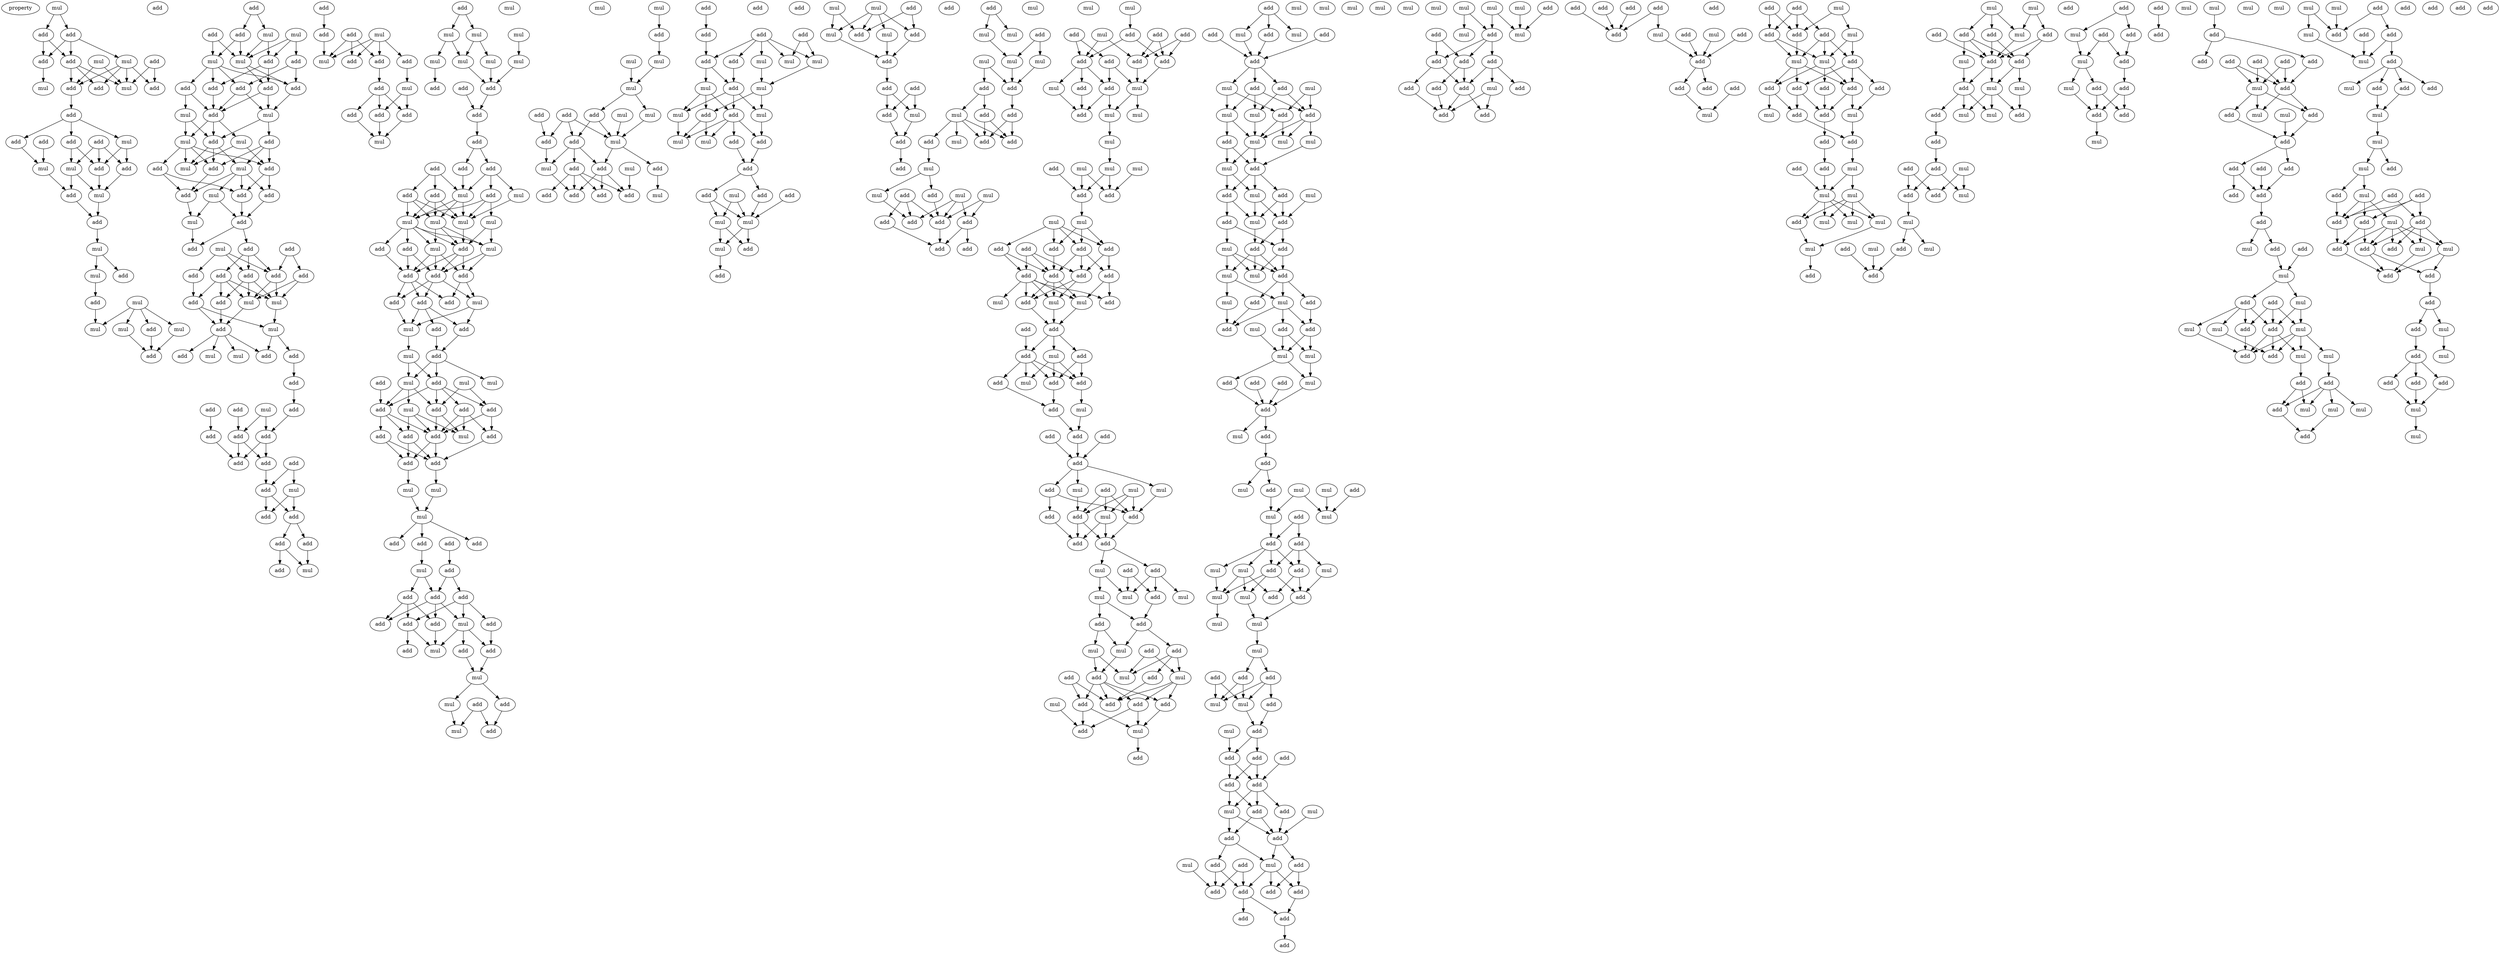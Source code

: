 digraph {
    node [fontcolor=black]
    property [mul=2,lf=1.3]
    0 [ label = mul ];
    1 [ label = add ];
    2 [ label = add ];
    3 [ label = add ];
    4 [ label = add ];
    5 [ label = add ];
    6 [ label = mul ];
    7 [ label = mul ];
    8 [ label = add ];
    9 [ label = add ];
    10 [ label = mul ];
    11 [ label = mul ];
    12 [ label = add ];
    13 [ label = add ];
    14 [ label = add ];
    15 [ label = mul ];
    16 [ label = add ];
    17 [ label = add ];
    18 [ label = add ];
    19 [ label = add ];
    20 [ label = mul ];
    21 [ label = mul ];
    22 [ label = add ];
    23 [ label = mul ];
    24 [ label = add ];
    25 [ label = add ];
    26 [ label = mul ];
    27 [ label = mul ];
    28 [ label = add ];
    29 [ label = add ];
    30 [ label = mul ];
    31 [ label = add ];
    32 [ label = mul ];
    33 [ label = add ];
    34 [ label = mul ];
    35 [ label = mul ];
    36 [ label = add ];
    37 [ label = add ];
    38 [ label = mul ];
    39 [ label = add ];
    40 [ label = add ];
    41 [ label = mul ];
    42 [ label = add ];
    43 [ label = add ];
    44 [ label = mul ];
    45 [ label = mul ];
    46 [ label = add ];
    47 [ label = add ];
    48 [ label = add ];
    49 [ label = add ];
    50 [ label = add ];
    51 [ label = mul ];
    52 [ label = add ];
    53 [ label = mul ];
    54 [ label = mul ];
    55 [ label = mul ];
    56 [ label = add ];
    57 [ label = add ];
    58 [ label = mul ];
    59 [ label = mul ];
    60 [ label = add ];
    61 [ label = add ];
    62 [ label = add ];
    63 [ label = add ];
    64 [ label = add ];
    65 [ label = add ];
    66 [ label = mul ];
    67 [ label = mul ];
    68 [ label = add ];
    69 [ label = add ];
    70 [ label = add ];
    71 [ label = mul ];
    72 [ label = add ];
    73 [ label = add ];
    74 [ label = add ];
    75 [ label = add ];
    76 [ label = add ];
    77 [ label = add ];
    78 [ label = add ];
    79 [ label = mul ];
    80 [ label = add ];
    81 [ label = mul ];
    82 [ label = add ];
    83 [ label = mul ];
    84 [ label = add ];
    85 [ label = mul ];
    86 [ label = mul ];
    87 [ label = add ];
    88 [ label = add ];
    89 [ label = add ];
    90 [ label = mul ];
    91 [ label = add ];
    92 [ label = add ];
    93 [ label = add ];
    94 [ label = add ];
    95 [ label = add ];
    96 [ label = add ];
    97 [ label = add ];
    98 [ label = add ];
    99 [ label = add ];
    100 [ label = add ];
    101 [ label = mul ];
    102 [ label = add ];
    103 [ label = add ];
    104 [ label = add ];
    105 [ label = add ];
    106 [ label = add ];
    107 [ label = add ];
    108 [ label = mul ];
    109 [ label = add ];
    110 [ label = add ];
    111 [ label = mul ];
    112 [ label = mul ];
    113 [ label = add ];
    114 [ label = add ];
    115 [ label = add ];
    116 [ label = add ];
    117 [ label = mul ];
    118 [ label = add ];
    119 [ label = add ];
    120 [ label = add ];
    121 [ label = mul ];
    122 [ label = add ];
    123 [ label = mul ];
    124 [ label = mul ];
    125 [ label = mul ];
    126 [ label = mul ];
    127 [ label = mul ];
    128 [ label = mul ];
    129 [ label = mul ];
    130 [ label = add ];
    131 [ label = add ];
    132 [ label = add ];
    133 [ label = add ];
    134 [ label = add ];
    135 [ label = add ];
    136 [ label = add ];
    137 [ label = add ];
    138 [ label = add ];
    139 [ label = add ];
    140 [ label = mul ];
    141 [ label = add ];
    142 [ label = mul ];
    143 [ label = mul ];
    144 [ label = mul ];
    145 [ label = mul ];
    146 [ label = mul ];
    147 [ label = mul ];
    148 [ label = add ];
    149 [ label = mul ];
    150 [ label = add ];
    151 [ label = add ];
    152 [ label = add ];
    153 [ label = add ];
    154 [ label = add ];
    155 [ label = add ];
    156 [ label = mul ];
    157 [ label = add ];
    158 [ label = add ];
    159 [ label = mul ];
    160 [ label = add ];
    161 [ label = add ];
    162 [ label = mul ];
    163 [ label = add ];
    164 [ label = mul ];
    165 [ label = add ];
    166 [ label = mul ];
    167 [ label = mul ];
    168 [ label = add ];
    169 [ label = add ];
    170 [ label = add ];
    171 [ label = add ];
    172 [ label = add ];
    173 [ label = mul ];
    174 [ label = mul ];
    175 [ label = add ];
    176 [ label = add ];
    177 [ label = add ];
    178 [ label = add ];
    179 [ label = add ];
    180 [ label = add ];
    181 [ label = mul ];
    182 [ label = mul ];
    183 [ label = mul ];
    184 [ label = add ];
    185 [ label = mul ];
    186 [ label = add ];
    187 [ label = add ];
    188 [ label = add ];
    189 [ label = mul ];
    190 [ label = add ];
    191 [ label = add ];
    192 [ label = add ];
    193 [ label = add ];
    194 [ label = add ];
    195 [ label = mul ];
    196 [ label = add ];
    197 [ label = add ];
    198 [ label = add ];
    199 [ label = mul ];
    200 [ label = add ];
    201 [ label = add ];
    202 [ label = add ];
    203 [ label = mul ];
    204 [ label = add ];
    205 [ label = mul ];
    206 [ label = add ];
    207 [ label = mul ];
    208 [ label = add ];
    209 [ label = mul ];
    210 [ label = mul ];
    211 [ label = add ];
    212 [ label = mul ];
    213 [ label = mul ];
    214 [ label = mul ];
    215 [ label = mul ];
    216 [ label = mul ];
    217 [ label = add ];
    218 [ label = add ];
    219 [ label = add ];
    220 [ label = mul ];
    221 [ label = add ];
    222 [ label = add ];
    223 [ label = add ];
    224 [ label = mul ];
    225 [ label = add ];
    226 [ label = mul ];
    227 [ label = add ];
    228 [ label = add ];
    229 [ label = add ];
    230 [ label = add ];
    231 [ label = mul ];
    232 [ label = add ];
    233 [ label = add ];
    234 [ label = add ];
    235 [ label = add ];
    236 [ label = add ];
    237 [ label = add ];
    238 [ label = mul ];
    239 [ label = add ];
    240 [ label = mul ];
    241 [ label = mul ];
    242 [ label = add ];
    243 [ label = mul ];
    244 [ label = mul ];
    245 [ label = add ];
    246 [ label = mul ];
    247 [ label = add ];
    248 [ label = mul ];
    249 [ label = mul ];
    250 [ label = add ];
    251 [ label = mul ];
    252 [ label = add ];
    253 [ label = add ];
    254 [ label = add ];
    255 [ label = mul ];
    256 [ label = add ];
    257 [ label = add ];
    258 [ label = add ];
    259 [ label = mul ];
    260 [ label = mul ];
    261 [ label = add ];
    262 [ label = add ];
    263 [ label = mul ];
    264 [ label = add ];
    265 [ label = mul ];
    266 [ label = add ];
    267 [ label = mul ];
    268 [ label = mul ];
    269 [ label = mul ];
    270 [ label = add ];
    271 [ label = add ];
    272 [ label = add ];
    273 [ label = add ];
    274 [ label = add ];
    275 [ label = add ];
    276 [ label = add ];
    277 [ label = mul ];
    278 [ label = add ];
    279 [ label = add ];
    280 [ label = mul ];
    281 [ label = mul ];
    282 [ label = add ];
    283 [ label = mul ];
    284 [ label = add ];
    285 [ label = mul ];
    286 [ label = mul ];
    287 [ label = mul ];
    288 [ label = add ];
    289 [ label = add ];
    290 [ label = mul ];
    291 [ label = add ];
    292 [ label = add ];
    293 [ label = add ];
    294 [ label = mul ];
    295 [ label = add ];
    296 [ label = mul ];
    297 [ label = add ];
    298 [ label = mul ];
    299 [ label = add ];
    300 [ label = mul ];
    301 [ label = mul ];
    302 [ label = mul ];
    303 [ label = add ];
    304 [ label = add ];
    305 [ label = add ];
    306 [ label = add ];
    307 [ label = add ];
    308 [ label = add ];
    309 [ label = add ];
    310 [ label = mul ];
    311 [ label = add ];
    312 [ label = add ];
    313 [ label = mul ];
    314 [ label = add ];
    315 [ label = add ];
    316 [ label = add ];
    317 [ label = add ];
    318 [ label = add ];
    319 [ label = add ];
    320 [ label = add ];
    321 [ label = mul ];
    322 [ label = mul ];
    323 [ label = add ];
    324 [ label = add ];
    325 [ label = mul ];
    326 [ label = mul ];
    327 [ label = mul ];
    328 [ label = mul ];
    329 [ label = mul ];
    330 [ label = add ];
    331 [ label = mul ];
    332 [ label = add ];
    333 [ label = add ];
    334 [ label = mul ];
    335 [ label = mul ];
    336 [ label = add ];
    337 [ label = add ];
    338 [ label = add ];
    339 [ label = add ];
    340 [ label = add ];
    341 [ label = add ];
    342 [ label = add ];
    343 [ label = add ];
    344 [ label = add ];
    345 [ label = mul ];
    346 [ label = add ];
    347 [ label = mul ];
    348 [ label = add ];
    349 [ label = mul ];
    350 [ label = add ];
    351 [ label = add ];
    352 [ label = add ];
    353 [ label = mul ];
    354 [ label = add ];
    355 [ label = add ];
    356 [ label = add ];
    357 [ label = add ];
    358 [ label = mul ];
    359 [ label = mul ];
    360 [ label = add ];
    361 [ label = add ];
    362 [ label = add ];
    363 [ label = add ];
    364 [ label = add ];
    365 [ label = mul ];
    366 [ label = add ];
    367 [ label = mul ];
    368 [ label = add ];
    369 [ label = mul ];
    370 [ label = add ];
    371 [ label = add ];
    372 [ label = add ];
    373 [ label = mul ];
    374 [ label = add ];
    375 [ label = add ];
    376 [ label = mul ];
    377 [ label = add ];
    378 [ label = add ];
    379 [ label = mul ];
    380 [ label = add ];
    381 [ label = mul ];
    382 [ label = mul ];
    383 [ label = add ];
    384 [ label = add ];
    385 [ label = add ];
    386 [ label = add ];
    387 [ label = mul ];
    388 [ label = mul ];
    389 [ label = add ];
    390 [ label = add ];
    391 [ label = mul ];
    392 [ label = add ];
    393 [ label = mul ];
    394 [ label = mul ];
    395 [ label = add ];
    396 [ label = add ];
    397 [ label = add ];
    398 [ label = add ];
    399 [ label = add ];
    400 [ label = mul ];
    401 [ label = add ];
    402 [ label = add ];
    403 [ label = mul ];
    404 [ label = add ];
    405 [ label = add ];
    406 [ label = add ];
    407 [ label = mul ];
    408 [ label = add ];
    409 [ label = add ];
    410 [ label = mul ];
    411 [ label = mul ];
    412 [ label = add ];
    413 [ label = mul ];
    414 [ label = add ];
    415 [ label = add ];
    416 [ label = mul ];
    417 [ label = mul ];
    418 [ label = mul ];
    419 [ label = mul ];
    420 [ label = add ];
    421 [ label = add ];
    422 [ label = mul ];
    423 [ label = add ];
    424 [ label = add ];
    425 [ label = mul ];
    426 [ label = mul ];
    427 [ label = mul ];
    428 [ label = add ];
    429 [ label = add ];
    430 [ label = add ];
    431 [ label = mul ];
    432 [ label = add ];
    433 [ label = mul ];
    434 [ label = mul ];
    435 [ label = add ];
    436 [ label = mul ];
    437 [ label = add ];
    438 [ label = add ];
    439 [ label = mul ];
    440 [ label = add ];
    441 [ label = mul ];
    442 [ label = add ];
    443 [ label = add ];
    444 [ label = mul ];
    445 [ label = mul ];
    446 [ label = mul ];
    447 [ label = add ];
    448 [ label = add ];
    449 [ label = add ];
    450 [ label = add ];
    451 [ label = mul ];
    452 [ label = mul ];
    453 [ label = mul ];
    454 [ label = add ];
    455 [ label = mul ];
    456 [ label = add ];
    457 [ label = mul ];
    458 [ label = mul ];
    459 [ label = mul ];
    460 [ label = add ];
    461 [ label = add ];
    462 [ label = mul ];
    463 [ label = mul ];
    464 [ label = add ];
    465 [ label = add ];
    466 [ label = add ];
    467 [ label = mul ];
    468 [ label = add ];
    469 [ label = mul ];
    470 [ label = add ];
    471 [ label = mul ];
    472 [ label = mul ];
    473 [ label = add ];
    474 [ label = add ];
    475 [ label = mul ];
    476 [ label = mul ];
    477 [ label = mul ];
    478 [ label = mul ];
    479 [ label = mul ];
    480 [ label = add ];
    481 [ label = add ];
    482 [ label = add ];
    483 [ label = mul ];
    484 [ label = mul ];
    485 [ label = mul ];
    486 [ label = mul ];
    487 [ label = add ];
    488 [ label = add ];
    489 [ label = mul ];
    490 [ label = add ];
    491 [ label = add ];
    492 [ label = add ];
    493 [ label = add ];
    494 [ label = add ];
    495 [ label = mul ];
    496 [ label = add ];
    497 [ label = add ];
    498 [ label = mul ];
    499 [ label = add ];
    500 [ label = add ];
    501 [ label = add ];
    502 [ label = mul ];
    503 [ label = add ];
    504 [ label = add ];
    505 [ label = mul ];
    506 [ label = add ];
    507 [ label = add ];
    508 [ label = add ];
    509 [ label = add ];
    510 [ label = add ];
    511 [ label = add ];
    512 [ label = add ];
    513 [ label = mul ];
    514 [ label = mul ];
    515 [ label = mul ];
    516 [ label = add ];
    517 [ label = add ];
    518 [ label = mul ];
    519 [ label = add ];
    520 [ label = mul ];
    521 [ label = add ];
    522 [ label = add ];
    523 [ label = add ];
    524 [ label = add ];
    525 [ label = add ];
    526 [ label = add ];
    527 [ label = mul ];
    528 [ label = add ];
    529 [ label = add ];
    530 [ label = add ];
    531 [ label = add ];
    532 [ label = add ];
    533 [ label = add ];
    534 [ label = add ];
    535 [ label = add ];
    536 [ label = add ];
    537 [ label = mul ];
    538 [ label = mul ];
    539 [ label = add ];
    540 [ label = add ];
    541 [ label = add ];
    542 [ label = add ];
    543 [ label = add ];
    544 [ label = add ];
    545 [ label = mul ];
    546 [ label = mul ];
    547 [ label = add ];
    548 [ label = add ];
    549 [ label = add ];
    550 [ label = add ];
    551 [ label = add ];
    552 [ label = mul ];
    553 [ label = add ];
    554 [ label = mul ];
    555 [ label = mul ];
    556 [ label = add ];
    557 [ label = add ];
    558 [ label = add ];
    559 [ label = add ];
    560 [ label = add ];
    561 [ label = mul ];
    562 [ label = add ];
    563 [ label = add ];
    564 [ label = mul ];
    565 [ label = add ];
    566 [ label = add ];
    567 [ label = add ];
    568 [ label = mul ];
    569 [ label = add ];
    570 [ label = mul ];
    571 [ label = mul ];
    572 [ label = mul ];
    573 [ label = mul ];
    574 [ label = mul ];
    575 [ label = add ];
    576 [ label = mul ];
    577 [ label = add ];
    578 [ label = mul ];
    579 [ label = mul ];
    580 [ label = add ];
    581 [ label = mul ];
    582 [ label = add ];
    583 [ label = add ];
    584 [ label = add ];
    585 [ label = mul ];
    586 [ label = add ];
    587 [ label = add ];
    588 [ label = mul ];
    589 [ label = mul ];
    590 [ label = add ];
    591 [ label = add ];
    592 [ label = mul ];
    593 [ label = add ];
    594 [ label = mul ];
    595 [ label = add ];
    596 [ label = add ];
    597 [ label = mul ];
    598 [ label = add ];
    599 [ label = add ];
    600 [ label = mul ];
    601 [ label = add ];
    602 [ label = mul ];
    603 [ label = add ];
    604 [ label = add ];
    605 [ label = mul ];
    606 [ label = mul ];
    607 [ label = add ];
    608 [ label = add ];
    609 [ label = add ];
    610 [ label = add ];
    611 [ label = mul ];
    612 [ label = mul ];
    613 [ label = add ];
    614 [ label = add ];
    615 [ label = add ];
    616 [ label = mul ];
    617 [ label = add ];
    618 [ label = mul ];
    619 [ label = add ];
    620 [ label = add ];
    621 [ label = add ];
    622 [ label = add ];
    623 [ label = mul ];
    624 [ label = mul ];
    625 [ label = add ];
    626 [ label = add ];
    627 [ label = add ];
    628 [ label = add ];
    629 [ label = add ];
    630 [ label = add ];
    631 [ label = add ];
    632 [ label = mul ];
    633 [ label = mul ];
    634 [ label = mul ];
    635 [ label = add ];
    636 [ label = add ];
    637 [ label = add ];
    638 [ label = add ];
    639 [ label = add ];
    640 [ label = add ];
    641 [ label = add ];
    642 [ label = add ];
    643 [ label = add ];
    644 [ label = mul ];
    645 [ label = add ];
    646 [ label = mul ];
    647 [ label = add ];
    648 [ label = mul ];
    649 [ label = mul ];
    650 [ label = add ];
    651 [ label = add ];
    652 [ label = mul ];
    653 [ label = mul ];
    654 [ label = mul ];
    655 [ label = add ];
    656 [ label = mul ];
    657 [ label = add ];
    658 [ label = add ];
    659 [ label = mul ];
    660 [ label = mul ];
    661 [ label = add ];
    662 [ label = add ];
    663 [ label = add ];
    664 [ label = add ];
    665 [ label = mul ];
    666 [ label = mul ];
    667 [ label = mul ];
    668 [ label = add ];
    669 [ label = add ];
    670 [ label = mul ];
    671 [ label = mul ];
    672 [ label = mul ];
    673 [ label = add ];
    674 [ label = add ];
    675 [ label = add ];
    676 [ label = add ];
    677 [ label = mul ];
    678 [ label = mul ];
    679 [ label = add ];
    680 [ label = add ];
    681 [ label = add ];
    682 [ label = mul ];
    683 [ label = mul ];
    684 [ label = mul ];
    685 [ label = add ];
    686 [ label = add ];
    687 [ label = mul ];
    688 [ label = add ];
    689 [ label = add ];
    690 [ label = mul ];
    691 [ label = add ];
    692 [ label = add ];
    693 [ label = add ];
    694 [ label = add ];
    695 [ label = add ];
    696 [ label = mul ];
    697 [ label = add ];
    698 [ label = add ];
    699 [ label = mul ];
    700 [ label = add ];
    701 [ label = add ];
    702 [ label = add ];
    703 [ label = add ];
    704 [ label = add ];
    705 [ label = mul ];
    706 [ label = add ];
    707 [ label = mul ];
    708 [ label = add ];
    709 [ label = add ];
    710 [ label = add ];
    711 [ label = mul ];
    712 [ label = mul ];
    713 [ label = add ];
    714 [ label = add ];
    0 -> 1 [ name = 0 ];
    0 -> 2 [ name = 1 ];
    1 -> 3 [ name = 2 ];
    1 -> 4 [ name = 3 ];
    1 -> 7 [ name = 4 ];
    2 -> 3 [ name = 5 ];
    2 -> 4 [ name = 6 ];
    3 -> 8 [ name = 7 ];
    3 -> 11 [ name = 8 ];
    3 -> 12 [ name = 9 ];
    4 -> 10 [ name = 10 ];
    5 -> 9 [ name = 11 ];
    5 -> 11 [ name = 12 ];
    6 -> 11 [ name = 13 ];
    6 -> 12 [ name = 14 ];
    7 -> 8 [ name = 15 ];
    7 -> 9 [ name = 16 ];
    7 -> 11 [ name = 17 ];
    7 -> 12 [ name = 18 ];
    12 -> 13 [ name = 19 ];
    13 -> 15 [ name = 20 ];
    13 -> 16 [ name = 21 ];
    13 -> 17 [ name = 22 ];
    14 -> 19 [ name = 23 ];
    14 -> 21 [ name = 24 ];
    14 -> 22 [ name = 25 ];
    15 -> 19 [ name = 26 ];
    15 -> 22 [ name = 27 ];
    16 -> 20 [ name = 28 ];
    17 -> 19 [ name = 29 ];
    17 -> 21 [ name = 30 ];
    18 -> 20 [ name = 31 ];
    19 -> 23 [ name = 32 ];
    20 -> 24 [ name = 33 ];
    21 -> 23 [ name = 34 ];
    21 -> 24 [ name = 35 ];
    22 -> 23 [ name = 36 ];
    23 -> 25 [ name = 37 ];
    24 -> 25 [ name = 38 ];
    25 -> 26 [ name = 39 ];
    26 -> 27 [ name = 40 ];
    26 -> 29 [ name = 41 ];
    27 -> 31 [ name = 42 ];
    30 -> 32 [ name = 43 ];
    30 -> 33 [ name = 44 ];
    30 -> 34 [ name = 45 ];
    30 -> 35 [ name = 46 ];
    31 -> 34 [ name = 47 ];
    32 -> 36 [ name = 48 ];
    33 -> 36 [ name = 49 ];
    35 -> 36 [ name = 50 ];
    37 -> 39 [ name = 51 ];
    37 -> 41 [ name = 52 ];
    38 -> 42 [ name = 53 ];
    38 -> 43 [ name = 54 ];
    38 -> 45 [ name = 55 ];
    39 -> 44 [ name = 56 ];
    39 -> 45 [ name = 57 ];
    40 -> 44 [ name = 58 ];
    40 -> 45 [ name = 59 ];
    41 -> 42 [ name = 60 ];
    41 -> 45 [ name = 61 ];
    42 -> 46 [ name = 62 ];
    42 -> 47 [ name = 63 ];
    43 -> 49 [ name = 64 ];
    43 -> 50 [ name = 65 ];
    44 -> 47 [ name = 66 ];
    44 -> 48 [ name = 67 ];
    44 -> 49 [ name = 68 ];
    44 -> 50 [ name = 69 ];
    45 -> 46 [ name = 70 ];
    45 -> 50 [ name = 71 ];
    46 -> 52 [ name = 72 ];
    46 -> 53 [ name = 73 ];
    47 -> 52 [ name = 74 ];
    48 -> 51 [ name = 75 ];
    48 -> 52 [ name = 76 ];
    49 -> 52 [ name = 77 ];
    49 -> 53 [ name = 78 ];
    50 -> 53 [ name = 79 ];
    51 -> 54 [ name = 80 ];
    51 -> 57 [ name = 81 ];
    52 -> 54 [ name = 82 ];
    52 -> 55 [ name = 83 ];
    52 -> 57 [ name = 84 ];
    53 -> 56 [ name = 85 ];
    53 -> 57 [ name = 86 ];
    54 -> 58 [ name = 87 ];
    54 -> 60 [ name = 88 ];
    54 -> 61 [ name = 89 ];
    54 -> 62 [ name = 90 ];
    55 -> 58 [ name = 91 ];
    55 -> 62 [ name = 92 ];
    56 -> 59 [ name = 93 ];
    56 -> 60 [ name = 94 ];
    56 -> 62 [ name = 95 ];
    57 -> 58 [ name = 96 ];
    57 -> 59 [ name = 97 ];
    57 -> 60 [ name = 98 ];
    59 -> 63 [ name = 99 ];
    59 -> 64 [ name = 100 ];
    59 -> 65 [ name = 101 ];
    59 -> 66 [ name = 102 ];
    60 -> 65 [ name = 103 ];
    61 -> 64 [ name = 104 ];
    61 -> 65 [ name = 105 ];
    62 -> 63 [ name = 106 ];
    62 -> 64 [ name = 107 ];
    63 -> 68 [ name = 108 ];
    64 -> 68 [ name = 109 ];
    65 -> 67 [ name = 110 ];
    66 -> 67 [ name = 111 ];
    66 -> 68 [ name = 112 ];
    67 -> 69 [ name = 113 ];
    68 -> 69 [ name = 114 ];
    68 -> 70 [ name = 115 ];
    70 -> 73 [ name = 116 ];
    70 -> 74 [ name = 117 ];
    70 -> 75 [ name = 118 ];
    71 -> 74 [ name = 119 ];
    71 -> 75 [ name = 120 ];
    71 -> 77 [ name = 121 ];
    72 -> 75 [ name = 122 ];
    72 -> 76 [ name = 123 ];
    73 -> 78 [ name = 124 ];
    73 -> 79 [ name = 125 ];
    73 -> 80 [ name = 126 ];
    73 -> 81 [ name = 127 ];
    74 -> 78 [ name = 128 ];
    74 -> 79 [ name = 129 ];
    74 -> 81 [ name = 130 ];
    75 -> 79 [ name = 131 ];
    75 -> 81 [ name = 132 ];
    76 -> 79 [ name = 133 ];
    76 -> 81 [ name = 134 ];
    77 -> 80 [ name = 135 ];
    78 -> 82 [ name = 136 ];
    79 -> 83 [ name = 137 ];
    80 -> 82 [ name = 138 ];
    80 -> 83 [ name = 139 ];
    81 -> 82 [ name = 140 ];
    82 -> 84 [ name = 141 ];
    82 -> 85 [ name = 142 ];
    82 -> 86 [ name = 143 ];
    82 -> 87 [ name = 144 ];
    83 -> 87 [ name = 145 ];
    83 -> 88 [ name = 146 ];
    88 -> 89 [ name = 147 ];
    89 -> 93 [ name = 148 ];
    90 -> 95 [ name = 149 ];
    90 -> 96 [ name = 150 ];
    91 -> 94 [ name = 151 ];
    92 -> 96 [ name = 152 ];
    93 -> 95 [ name = 153 ];
    94 -> 98 [ name = 154 ];
    95 -> 98 [ name = 155 ];
    95 -> 99 [ name = 156 ];
    96 -> 98 [ name = 157 ];
    96 -> 99 [ name = 158 ];
    97 -> 100 [ name = 159 ];
    97 -> 101 [ name = 160 ];
    99 -> 100 [ name = 161 ];
    100 -> 102 [ name = 162 ];
    100 -> 103 [ name = 163 ];
    101 -> 102 [ name = 164 ];
    101 -> 103 [ name = 165 ];
    102 -> 104 [ name = 166 ];
    102 -> 105 [ name = 167 ];
    104 -> 107 [ name = 168 ];
    104 -> 108 [ name = 169 ];
    105 -> 108 [ name = 170 ];
    106 -> 110 [ name = 171 ];
    109 -> 112 [ name = 172 ];
    109 -> 113 [ name = 173 ];
    109 -> 114 [ name = 174 ];
    110 -> 112 [ name = 175 ];
    111 -> 112 [ name = 176 ];
    111 -> 113 [ name = 177 ];
    111 -> 114 [ name = 178 ];
    111 -> 115 [ name = 179 ];
    114 -> 116 [ name = 180 ];
    115 -> 117 [ name = 181 ];
    116 -> 118 [ name = 182 ];
    116 -> 119 [ name = 183 ];
    116 -> 120 [ name = 184 ];
    117 -> 118 [ name = 185 ];
    117 -> 120 [ name = 186 ];
    118 -> 121 [ name = 187 ];
    119 -> 121 [ name = 188 ];
    120 -> 121 [ name = 189 ];
    122 -> 123 [ name = 190 ];
    122 -> 124 [ name = 191 ];
    123 -> 126 [ name = 192 ];
    123 -> 128 [ name = 193 ];
    124 -> 128 [ name = 194 ];
    124 -> 129 [ name = 195 ];
    125 -> 127 [ name = 196 ];
    126 -> 130 [ name = 197 ];
    127 -> 132 [ name = 198 ];
    128 -> 132 [ name = 199 ];
    129 -> 132 [ name = 200 ];
    131 -> 133 [ name = 201 ];
    132 -> 133 [ name = 202 ];
    133 -> 134 [ name = 203 ];
    134 -> 135 [ name = 204 ];
    134 -> 137 [ name = 205 ];
    135 -> 140 [ name = 206 ];
    136 -> 138 [ name = 207 ];
    136 -> 140 [ name = 208 ];
    136 -> 141 [ name = 209 ];
    137 -> 139 [ name = 210 ];
    137 -> 140 [ name = 211 ];
    137 -> 142 [ name = 212 ];
    138 -> 143 [ name = 213 ];
    138 -> 145 [ name = 214 ];
    138 -> 146 [ name = 215 ];
    139 -> 144 [ name = 216 ];
    139 -> 145 [ name = 217 ];
    139 -> 146 [ name = 218 ];
    140 -> 143 [ name = 219 ];
    140 -> 145 [ name = 220 ];
    140 -> 146 [ name = 221 ];
    141 -> 143 [ name = 222 ];
    141 -> 145 [ name = 223 ];
    141 -> 146 [ name = 224 ];
    142 -> 145 [ name = 225 ];
    143 -> 147 [ name = 226 ];
    143 -> 148 [ name = 227 ];
    143 -> 149 [ name = 228 ];
    144 -> 147 [ name = 229 ];
    144 -> 148 [ name = 230 ];
    145 -> 148 [ name = 231 ];
    146 -> 147 [ name = 232 ];
    146 -> 148 [ name = 233 ];
    146 -> 149 [ name = 234 ];
    146 -> 150 [ name = 235 ];
    146 -> 151 [ name = 236 ];
    147 -> 153 [ name = 237 ];
    147 -> 154 [ name = 238 ];
    148 -> 152 [ name = 239 ];
    148 -> 153 [ name = 240 ];
    148 -> 154 [ name = 241 ];
    149 -> 152 [ name = 242 ];
    149 -> 153 [ name = 243 ];
    149 -> 154 [ name = 244 ];
    150 -> 152 [ name = 245 ];
    151 -> 152 [ name = 246 ];
    151 -> 153 [ name = 247 ];
    152 -> 155 [ name = 248 ];
    152 -> 157 [ name = 249 ];
    152 -> 158 [ name = 250 ];
    153 -> 155 [ name = 251 ];
    153 -> 156 [ name = 252 ];
    153 -> 157 [ name = 253 ];
    154 -> 156 [ name = 254 ];
    154 -> 158 [ name = 255 ];
    155 -> 159 [ name = 256 ];
    156 -> 159 [ name = 257 ];
    156 -> 161 [ name = 258 ];
    157 -> 159 [ name = 259 ];
    157 -> 160 [ name = 260 ];
    157 -> 161 [ name = 261 ];
    159 -> 162 [ name = 262 ];
    160 -> 163 [ name = 263 ];
    161 -> 163 [ name = 264 ];
    162 -> 165 [ name = 265 ];
    162 -> 166 [ name = 266 ];
    163 -> 164 [ name = 267 ];
    163 -> 165 [ name = 268 ];
    163 -> 166 [ name = 269 ];
    165 -> 169 [ name = 270 ];
    165 -> 170 [ name = 271 ];
    165 -> 171 [ name = 272 ];
    165 -> 172 [ name = 273 ];
    166 -> 169 [ name = 274 ];
    166 -> 172 [ name = 275 ];
    166 -> 173 [ name = 276 ];
    167 -> 170 [ name = 277 ];
    167 -> 172 [ name = 278 ];
    168 -> 169 [ name = 279 ];
    169 -> 175 [ name = 280 ];
    169 -> 176 [ name = 281 ];
    169 -> 178 [ name = 282 ];
    170 -> 177 [ name = 283 ];
    170 -> 178 [ name = 284 ];
    171 -> 174 [ name = 285 ];
    171 -> 177 [ name = 286 ];
    171 -> 178 [ name = 287 ];
    172 -> 174 [ name = 288 ];
    172 -> 178 [ name = 289 ];
    173 -> 174 [ name = 290 ];
    173 -> 175 [ name = 291 ];
    173 -> 178 [ name = 292 ];
    175 -> 179 [ name = 293 ];
    175 -> 180 [ name = 294 ];
    176 -> 179 [ name = 295 ];
    176 -> 180 [ name = 296 ];
    177 -> 180 [ name = 297 ];
    178 -> 179 [ name = 298 ];
    178 -> 180 [ name = 299 ];
    179 -> 182 [ name = 300 ];
    180 -> 181 [ name = 301 ];
    181 -> 183 [ name = 302 ];
    182 -> 183 [ name = 303 ];
    183 -> 186 [ name = 304 ];
    183 -> 187 [ name = 305 ];
    183 -> 188 [ name = 306 ];
    184 -> 190 [ name = 307 ];
    187 -> 189 [ name = 308 ];
    189 -> 191 [ name = 309 ];
    189 -> 193 [ name = 310 ];
    190 -> 192 [ name = 311 ];
    190 -> 193 [ name = 312 ];
    191 -> 194 [ name = 313 ];
    191 -> 197 [ name = 314 ];
    191 -> 198 [ name = 315 ];
    192 -> 194 [ name = 316 ];
    192 -> 195 [ name = 317 ];
    192 -> 196 [ name = 318 ];
    193 -> 195 [ name = 319 ];
    193 -> 197 [ name = 320 ];
    193 -> 198 [ name = 321 ];
    194 -> 199 [ name = 322 ];
    194 -> 200 [ name = 323 ];
    195 -> 199 [ name = 324 ];
    195 -> 201 [ name = 325 ];
    195 -> 202 [ name = 326 ];
    196 -> 202 [ name = 327 ];
    197 -> 199 [ name = 328 ];
    201 -> 203 [ name = 329 ];
    202 -> 203 [ name = 330 ];
    203 -> 204 [ name = 331 ];
    203 -> 205 [ name = 332 ];
    204 -> 208 [ name = 333 ];
    205 -> 207 [ name = 334 ];
    206 -> 207 [ name = 335 ];
    206 -> 208 [ name = 336 ];
    210 -> 211 [ name = 337 ];
    211 -> 213 [ name = 338 ];
    212 -> 214 [ name = 339 ];
    213 -> 214 [ name = 340 ];
    214 -> 216 [ name = 341 ];
    214 -> 219 [ name = 342 ];
    215 -> 220 [ name = 343 ];
    216 -> 220 [ name = 344 ];
    217 -> 222 [ name = 345 ];
    218 -> 220 [ name = 346 ];
    218 -> 221 [ name = 347 ];
    218 -> 222 [ name = 348 ];
    219 -> 220 [ name = 349 ];
    219 -> 221 [ name = 350 ];
    220 -> 223 [ name = 351 ];
    220 -> 227 [ name = 352 ];
    221 -> 223 [ name = 353 ];
    221 -> 225 [ name = 354 ];
    221 -> 226 [ name = 355 ];
    222 -> 226 [ name = 356 ];
    223 -> 228 [ name = 357 ];
    223 -> 230 [ name = 358 ];
    223 -> 232 [ name = 359 ];
    224 -> 228 [ name = 360 ];
    225 -> 228 [ name = 361 ];
    225 -> 229 [ name = 362 ];
    225 -> 230 [ name = 363 ];
    225 -> 232 [ name = 364 ];
    226 -> 232 [ name = 365 ];
    227 -> 231 [ name = 366 ];
    233 -> 234 [ name = 367 ];
    234 -> 239 [ name = 368 ];
    235 -> 238 [ name = 369 ];
    235 -> 240 [ name = 370 ];
    236 -> 237 [ name = 371 ];
    236 -> 238 [ name = 372 ];
    236 -> 239 [ name = 373 ];
    236 -> 240 [ name = 374 ];
    236 -> 241 [ name = 375 ];
    237 -> 242 [ name = 376 ];
    238 -> 244 [ name = 377 ];
    239 -> 242 [ name = 378 ];
    239 -> 243 [ name = 379 ];
    241 -> 244 [ name = 380 ];
    242 -> 246 [ name = 381 ];
    242 -> 247 [ name = 382 ];
    242 -> 248 [ name = 383 ];
    243 -> 245 [ name = 384 ];
    243 -> 247 [ name = 385 ];
    243 -> 248 [ name = 386 ];
    244 -> 245 [ name = 387 ];
    244 -> 246 [ name = 388 ];
    245 -> 249 [ name = 389 ];
    245 -> 251 [ name = 390 ];
    246 -> 252 [ name = 391 ];
    247 -> 249 [ name = 392 ];
    247 -> 250 [ name = 393 ];
    247 -> 251 [ name = 394 ];
    247 -> 252 [ name = 395 ];
    248 -> 249 [ name = 396 ];
    250 -> 253 [ name = 397 ];
    252 -> 253 [ name = 398 ];
    253 -> 256 [ name = 399 ];
    253 -> 258 [ name = 400 ];
    255 -> 259 [ name = 401 ];
    255 -> 260 [ name = 402 ];
    256 -> 260 [ name = 403 ];
    257 -> 260 [ name = 404 ];
    258 -> 259 [ name = 405 ];
    258 -> 260 [ name = 406 ];
    259 -> 262 [ name = 407 ];
    259 -> 263 [ name = 408 ];
    260 -> 262 [ name = 409 ];
    260 -> 263 [ name = 410 ];
    263 -> 264 [ name = 411 ];
    265 -> 268 [ name = 412 ];
    265 -> 269 [ name = 413 ];
    265 -> 270 [ name = 414 ];
    265 -> 271 [ name = 415 ];
    266 -> 270 [ name = 416 ];
    266 -> 271 [ name = 417 ];
    267 -> 269 [ name = 418 ];
    267 -> 270 [ name = 419 ];
    268 -> 272 [ name = 420 ];
    269 -> 272 [ name = 421 ];
    271 -> 272 [ name = 422 ];
    272 -> 274 [ name = 423 ];
    274 -> 276 [ name = 424 ];
    274 -> 277 [ name = 425 ];
    275 -> 276 [ name = 426 ];
    275 -> 277 [ name = 427 ];
    276 -> 278 [ name = 428 ];
    277 -> 278 [ name = 429 ];
    278 -> 282 [ name = 430 ];
    279 -> 281 [ name = 431 ];
    279 -> 283 [ name = 432 ];
    283 -> 287 [ name = 433 ];
    284 -> 285 [ name = 434 ];
    284 -> 287 [ name = 435 ];
    285 -> 288 [ name = 436 ];
    286 -> 288 [ name = 437 ];
    286 -> 289 [ name = 438 ];
    287 -> 288 [ name = 439 ];
    288 -> 291 [ name = 440 ];
    289 -> 290 [ name = 441 ];
    289 -> 292 [ name = 442 ];
    290 -> 293 [ name = 443 ];
    290 -> 294 [ name = 444 ];
    290 -> 295 [ name = 445 ];
    290 -> 297 [ name = 446 ];
    291 -> 295 [ name = 447 ];
    291 -> 297 [ name = 448 ];
    292 -> 295 [ name = 449 ];
    292 -> 297 [ name = 450 ];
    293 -> 298 [ name = 451 ];
    298 -> 302 [ name = 452 ];
    298 -> 303 [ name = 453 ];
    299 -> 304 [ name = 454 ];
    299 -> 305 [ name = 455 ];
    299 -> 307 [ name = 456 ];
    300 -> 304 [ name = 457 ];
    300 -> 306 [ name = 458 ];
    300 -> 307 [ name = 459 ];
    301 -> 306 [ name = 460 ];
    301 -> 307 [ name = 461 ];
    302 -> 304 [ name = 462 ];
    303 -> 307 [ name = 463 ];
    305 -> 308 [ name = 464 ];
    306 -> 308 [ name = 465 ];
    306 -> 309 [ name = 466 ];
    307 -> 308 [ name = 467 ];
    310 -> 311 [ name = 468 ];
    311 -> 317 [ name = 469 ];
    311 -> 318 [ name = 470 ];
    312 -> 316 [ name = 471 ];
    312 -> 317 [ name = 472 ];
    313 -> 316 [ name = 473 ];
    313 -> 318 [ name = 474 ];
    314 -> 316 [ name = 475 ];
    314 -> 317 [ name = 476 ];
    315 -> 318 [ name = 477 ];
    315 -> 319 [ name = 478 ];
    316 -> 321 [ name = 479 ];
    317 -> 321 [ name = 480 ];
    318 -> 320 [ name = 481 ];
    318 -> 322 [ name = 482 ];
    318 -> 323 [ name = 483 ];
    319 -> 320 [ name = 484 ];
    319 -> 321 [ name = 485 ];
    320 -> 324 [ name = 486 ];
    320 -> 325 [ name = 487 ];
    321 -> 325 [ name = 488 ];
    321 -> 326 [ name = 489 ];
    322 -> 324 [ name = 490 ];
    323 -> 324 [ name = 491 ];
    325 -> 327 [ name = 492 ];
    327 -> 329 [ name = 493 ];
    328 -> 332 [ name = 494 ];
    328 -> 333 [ name = 495 ];
    329 -> 332 [ name = 496 ];
    329 -> 333 [ name = 497 ];
    330 -> 332 [ name = 498 ];
    331 -> 333 [ name = 499 ];
    332 -> 335 [ name = 500 ];
    334 -> 336 [ name = 501 ];
    334 -> 338 [ name = 502 ];
    334 -> 339 [ name = 503 ];
    334 -> 340 [ name = 504 ];
    335 -> 336 [ name = 505 ];
    335 -> 338 [ name = 506 ];
    335 -> 339 [ name = 507 ];
    336 -> 342 [ name = 508 ];
    337 -> 341 [ name = 509 ];
    337 -> 342 [ name = 510 ];
    337 -> 344 [ name = 511 ];
    338 -> 342 [ name = 512 ];
    338 -> 343 [ name = 513 ];
    338 -> 344 [ name = 514 ];
    339 -> 343 [ name = 515 ];
    339 -> 344 [ name = 516 ];
    340 -> 341 [ name = 517 ];
    340 -> 342 [ name = 518 ];
    341 -> 345 [ name = 519 ];
    341 -> 346 [ name = 520 ];
    341 -> 347 [ name = 521 ];
    341 -> 348 [ name = 522 ];
    341 -> 349 [ name = 523 ];
    342 -> 347 [ name = 524 ];
    342 -> 348 [ name = 525 ];
    342 -> 349 [ name = 526 ];
    343 -> 346 [ name = 527 ];
    343 -> 349 [ name = 528 ];
    344 -> 347 [ name = 529 ];
    344 -> 348 [ name = 530 ];
    347 -> 350 [ name = 531 ];
    348 -> 350 [ name = 532 ];
    349 -> 350 [ name = 533 ];
    350 -> 352 [ name = 534 ];
    350 -> 353 [ name = 535 ];
    350 -> 354 [ name = 536 ];
    351 -> 354 [ name = 537 ];
    352 -> 356 [ name = 538 ];
    352 -> 357 [ name = 539 ];
    353 -> 356 [ name = 540 ];
    353 -> 357 [ name = 541 ];
    353 -> 358 [ name = 542 ];
    354 -> 355 [ name = 543 ];
    354 -> 356 [ name = 544 ];
    354 -> 357 [ name = 545 ];
    354 -> 358 [ name = 546 ];
    355 -> 360 [ name = 547 ];
    356 -> 360 [ name = 548 ];
    357 -> 359 [ name = 549 ];
    359 -> 362 [ name = 550 ];
    360 -> 362 [ name = 551 ];
    361 -> 364 [ name = 552 ];
    362 -> 364 [ name = 553 ];
    363 -> 364 [ name = 554 ];
    364 -> 365 [ name = 555 ];
    364 -> 368 [ name = 556 ];
    364 -> 369 [ name = 557 ];
    365 -> 370 [ name = 558 ];
    366 -> 370 [ name = 559 ];
    366 -> 371 [ name = 560 ];
    366 -> 373 [ name = 561 ];
    367 -> 370 [ name = 562 ];
    367 -> 371 [ name = 563 ];
    367 -> 373 [ name = 564 ];
    368 -> 371 [ name = 565 ];
    368 -> 372 [ name = 566 ];
    369 -> 371 [ name = 567 ];
    370 -> 374 [ name = 568 ];
    370 -> 375 [ name = 569 ];
    371 -> 374 [ name = 570 ];
    372 -> 375 [ name = 571 ];
    373 -> 374 [ name = 572 ];
    373 -> 375 [ name = 573 ];
    374 -> 376 [ name = 574 ];
    374 -> 377 [ name = 575 ];
    376 -> 379 [ name = 576 ];
    376 -> 381 [ name = 577 ];
    377 -> 379 [ name = 578 ];
    377 -> 380 [ name = 579 ];
    377 -> 382 [ name = 580 ];
    378 -> 379 [ name = 581 ];
    378 -> 380 [ name = 582 ];
    380 -> 384 [ name = 583 ];
    381 -> 383 [ name = 584 ];
    381 -> 384 [ name = 585 ];
    383 -> 387 [ name = 586 ];
    383 -> 388 [ name = 587 ];
    384 -> 386 [ name = 588 ];
    384 -> 388 [ name = 589 ];
    385 -> 391 [ name = 590 ];
    385 -> 393 [ name = 591 ];
    386 -> 391 [ name = 592 ];
    386 -> 392 [ name = 593 ];
    386 -> 393 [ name = 594 ];
    387 -> 389 [ name = 595 ];
    387 -> 393 [ name = 596 ];
    388 -> 389 [ name = 597 ];
    389 -> 395 [ name = 598 ];
    389 -> 396 [ name = 599 ];
    389 -> 397 [ name = 600 ];
    389 -> 398 [ name = 601 ];
    390 -> 395 [ name = 602 ];
    390 -> 396 [ name = 603 ];
    391 -> 396 [ name = 604 ];
    391 -> 397 [ name = 605 ];
    391 -> 398 [ name = 606 ];
    392 -> 396 [ name = 607 ];
    394 -> 399 [ name = 608 ];
    395 -> 399 [ name = 609 ];
    395 -> 400 [ name = 610 ];
    397 -> 400 [ name = 611 ];
    398 -> 399 [ name = 612 ];
    398 -> 400 [ name = 613 ];
    400 -> 401 [ name = 614 ];
    402 -> 403 [ name = 615 ];
    402 -> 405 [ name = 616 ];
    402 -> 407 [ name = 617 ];
    404 -> 408 [ name = 618 ];
    405 -> 408 [ name = 619 ];
    406 -> 408 [ name = 620 ];
    407 -> 408 [ name = 621 ];
    408 -> 409 [ name = 622 ];
    408 -> 410 [ name = 623 ];
    408 -> 412 [ name = 624 ];
    409 -> 413 [ name = 625 ];
    409 -> 415 [ name = 626 ];
    409 -> 416 [ name = 627 ];
    410 -> 413 [ name = 628 ];
    410 -> 414 [ name = 629 ];
    411 -> 414 [ name = 630 ];
    411 -> 415 [ name = 631 ];
    412 -> 415 [ name = 632 ];
    412 -> 416 [ name = 633 ];
    413 -> 418 [ name = 634 ];
    413 -> 420 [ name = 635 ];
    414 -> 417 [ name = 636 ];
    414 -> 418 [ name = 637 ];
    415 -> 417 [ name = 638 ];
    415 -> 418 [ name = 639 ];
    415 -> 419 [ name = 640 ];
    416 -> 418 [ name = 641 ];
    418 -> 421 [ name = 642 ];
    418 -> 422 [ name = 643 ];
    419 -> 421 [ name = 644 ];
    420 -> 421 [ name = 645 ];
    420 -> 422 [ name = 646 ];
    421 -> 423 [ name = 647 ];
    421 -> 424 [ name = 648 ];
    421 -> 425 [ name = 649 ];
    422 -> 423 [ name = 650 ];
    422 -> 425 [ name = 651 ];
    423 -> 427 [ name = 652 ];
    423 -> 428 [ name = 653 ];
    424 -> 427 [ name = 654 ];
    424 -> 429 [ name = 655 ];
    425 -> 427 [ name = 656 ];
    425 -> 429 [ name = 657 ];
    426 -> 429 [ name = 658 ];
    427 -> 430 [ name = 659 ];
    428 -> 431 [ name = 660 ];
    428 -> 432 [ name = 661 ];
    429 -> 430 [ name = 662 ];
    429 -> 432 [ name = 663 ];
    430 -> 433 [ name = 664 ];
    430 -> 434 [ name = 665 ];
    430 -> 435 [ name = 666 ];
    431 -> 433 [ name = 667 ];
    431 -> 434 [ name = 668 ];
    431 -> 435 [ name = 669 ];
    432 -> 433 [ name = 670 ];
    432 -> 435 [ name = 671 ];
    434 -> 436 [ name = 672 ];
    434 -> 439 [ name = 673 ];
    435 -> 437 [ name = 674 ];
    435 -> 438 [ name = 675 ];
    435 -> 439 [ name = 676 ];
    436 -> 443 [ name = 677 ];
    437 -> 440 [ name = 678 ];
    438 -> 443 [ name = 679 ];
    439 -> 440 [ name = 680 ];
    439 -> 442 [ name = 681 ];
    439 -> 443 [ name = 682 ];
    440 -> 444 [ name = 683 ];
    440 -> 445 [ name = 684 ];
    441 -> 444 [ name = 685 ];
    442 -> 444 [ name = 686 ];
    442 -> 445 [ name = 687 ];
    444 -> 446 [ name = 688 ];
    444 -> 449 [ name = 689 ];
    445 -> 446 [ name = 690 ];
    446 -> 450 [ name = 691 ];
    447 -> 450 [ name = 692 ];
    448 -> 450 [ name = 693 ];
    449 -> 450 [ name = 694 ];
    450 -> 452 [ name = 695 ];
    450 -> 454 [ name = 696 ];
    454 -> 456 [ name = 697 ];
    456 -> 458 [ name = 698 ];
    456 -> 461 [ name = 699 ];
    457 -> 463 [ name = 700 ];
    459 -> 462 [ name = 701 ];
    459 -> 463 [ name = 702 ];
    460 -> 463 [ name = 703 ];
    461 -> 462 [ name = 704 ];
    462 -> 465 [ name = 705 ];
    464 -> 465 [ name = 706 ];
    464 -> 466 [ name = 707 ];
    465 -> 467 [ name = 708 ];
    465 -> 468 [ name = 709 ];
    465 -> 469 [ name = 710 ];
    465 -> 470 [ name = 711 ];
    466 -> 468 [ name = 712 ];
    466 -> 470 [ name = 713 ];
    466 -> 471 [ name = 714 ];
    467 -> 475 [ name = 715 ];
    468 -> 472 [ name = 716 ];
    468 -> 473 [ name = 717 ];
    468 -> 475 [ name = 718 ];
    469 -> 472 [ name = 719 ];
    469 -> 474 [ name = 720 ];
    469 -> 475 [ name = 721 ];
    470 -> 473 [ name = 722 ];
    470 -> 474 [ name = 723 ];
    471 -> 473 [ name = 724 ];
    472 -> 476 [ name = 725 ];
    473 -> 476 [ name = 726 ];
    475 -> 477 [ name = 727 ];
    476 -> 478 [ name = 728 ];
    478 -> 480 [ name = 729 ];
    478 -> 481 [ name = 730 ];
    480 -> 484 [ name = 731 ];
    480 -> 485 [ name = 732 ];
    480 -> 487 [ name = 733 ];
    481 -> 484 [ name = 734 ];
    481 -> 485 [ name = 735 ];
    482 -> 484 [ name = 736 ];
    482 -> 485 [ name = 737 ];
    485 -> 488 [ name = 738 ];
    487 -> 488 [ name = 739 ];
    488 -> 490 [ name = 740 ];
    488 -> 491 [ name = 741 ];
    489 -> 490 [ name = 742 ];
    490 -> 493 [ name = 743 ];
    490 -> 494 [ name = 744 ];
    491 -> 493 [ name = 745 ];
    491 -> 494 [ name = 746 ];
    492 -> 494 [ name = 747 ];
    493 -> 495 [ name = 748 ];
    493 -> 497 [ name = 749 ];
    494 -> 495 [ name = 750 ];
    494 -> 496 [ name = 751 ];
    494 -> 497 [ name = 752 ];
    495 -> 499 [ name = 753 ];
    495 -> 500 [ name = 754 ];
    496 -> 499 [ name = 755 ];
    497 -> 499 [ name = 756 ];
    497 -> 500 [ name = 757 ];
    498 -> 499 [ name = 758 ];
    499 -> 502 [ name = 759 ];
    499 -> 504 [ name = 760 ];
    500 -> 501 [ name = 761 ];
    500 -> 502 [ name = 762 ];
    501 -> 506 [ name = 763 ];
    501 -> 507 [ name = 764 ];
    502 -> 507 [ name = 765 ];
    502 -> 508 [ name = 766 ];
    502 -> 509 [ name = 767 ];
    503 -> 506 [ name = 768 ];
    503 -> 507 [ name = 769 ];
    504 -> 508 [ name = 770 ];
    504 -> 509 [ name = 771 ];
    505 -> 506 [ name = 772 ];
    507 -> 510 [ name = 773 ];
    507 -> 511 [ name = 774 ];
    508 -> 510 [ name = 775 ];
    510 -> 512 [ name = 776 ];
    513 -> 517 [ name = 777 ];
    513 -> 520 [ name = 778 ];
    514 -> 520 [ name = 779 ];
    515 -> 517 [ name = 780 ];
    515 -> 518 [ name = 781 ];
    516 -> 520 [ name = 782 ];
    517 -> 521 [ name = 783 ];
    517 -> 522 [ name = 784 ];
    517 -> 523 [ name = 785 ];
    519 -> 521 [ name = 786 ];
    519 -> 523 [ name = 787 ];
    521 -> 526 [ name = 788 ];
    521 -> 528 [ name = 789 ];
    522 -> 524 [ name = 790 ];
    522 -> 526 [ name = 791 ];
    522 -> 527 [ name = 792 ];
    523 -> 525 [ name = 793 ];
    523 -> 526 [ name = 794 ];
    525 -> 529 [ name = 795 ];
    526 -> 529 [ name = 796 ];
    526 -> 530 [ name = 797 ];
    527 -> 529 [ name = 798 ];
    527 -> 530 [ name = 799 ];
    528 -> 529 [ name = 800 ];
    531 -> 536 [ name = 801 ];
    531 -> 537 [ name = 802 ];
    532 -> 536 [ name = 803 ];
    533 -> 536 [ name = 804 ];
    534 -> 536 [ name = 805 ];
    535 -> 540 [ name = 806 ];
    537 -> 540 [ name = 807 ];
    538 -> 540 [ name = 808 ];
    539 -> 540 [ name = 809 ];
    540 -> 541 [ name = 810 ];
    540 -> 544 [ name = 811 ];
    541 -> 545 [ name = 812 ];
    543 -> 545 [ name = 813 ];
    546 -> 550 [ name = 814 ];
    546 -> 552 [ name = 815 ];
    547 -> 550 [ name = 816 ];
    547 -> 551 [ name = 817 ];
    548 -> 549 [ name = 818 ];
    548 -> 550 [ name = 819 ];
    548 -> 551 [ name = 820 ];
    549 -> 553 [ name = 821 ];
    549 -> 554 [ name = 822 ];
    549 -> 555 [ name = 823 ];
    550 -> 555 [ name = 824 ];
    551 -> 554 [ name = 825 ];
    551 -> 555 [ name = 826 ];
    552 -> 553 [ name = 827 ];
    552 -> 554 [ name = 828 ];
    553 -> 556 [ name = 829 ];
    553 -> 558 [ name = 830 ];
    553 -> 560 [ name = 831 ];
    554 -> 557 [ name = 832 ];
    554 -> 558 [ name = 833 ];
    554 -> 559 [ name = 834 ];
    555 -> 557 [ name = 835 ];
    555 -> 558 [ name = 836 ];
    555 -> 560 [ name = 837 ];
    556 -> 564 [ name = 838 ];
    557 -> 561 [ name = 839 ];
    557 -> 563 [ name = 840 ];
    558 -> 562 [ name = 841 ];
    558 -> 564 [ name = 842 ];
    559 -> 562 [ name = 843 ];
    560 -> 562 [ name = 844 ];
    560 -> 563 [ name = 845 ];
    562 -> 565 [ name = 846 ];
    563 -> 566 [ name = 847 ];
    564 -> 566 [ name = 848 ];
    565 -> 569 [ name = 849 ];
    566 -> 568 [ name = 850 ];
    567 -> 571 [ name = 851 ];
    568 -> 570 [ name = 852 ];
    568 -> 571 [ name = 853 ];
    569 -> 571 [ name = 854 ];
    570 -> 572 [ name = 855 ];
    570 -> 573 [ name = 856 ];
    570 -> 574 [ name = 857 ];
    570 -> 575 [ name = 858 ];
    571 -> 572 [ name = 859 ];
    571 -> 573 [ name = 860 ];
    571 -> 574 [ name = 861 ];
    571 -> 575 [ name = 862 ];
    573 -> 576 [ name = 863 ];
    575 -> 576 [ name = 864 ];
    576 -> 577 [ name = 865 ];
    578 -> 581 [ name = 866 ];
    578 -> 582 [ name = 867 ];
    579 -> 580 [ name = 868 ];
    579 -> 581 [ name = 869 ];
    579 -> 583 [ name = 870 ];
    580 -> 586 [ name = 871 ];
    580 -> 587 [ name = 872 ];
    581 -> 586 [ name = 873 ];
    582 -> 586 [ name = 874 ];
    582 -> 587 [ name = 875 ];
    583 -> 585 [ name = 876 ];
    583 -> 586 [ name = 877 ];
    583 -> 587 [ name = 878 ];
    584 -> 586 [ name = 879 ];
    585 -> 590 [ name = 880 ];
    586 -> 589 [ name = 881 ];
    586 -> 590 [ name = 882 ];
    587 -> 588 [ name = 883 ];
    587 -> 589 [ name = 884 ];
    588 -> 593 [ name = 885 ];
    589 -> 592 [ name = 886 ];
    589 -> 593 [ name = 887 ];
    589 -> 594 [ name = 888 ];
    590 -> 591 [ name = 889 ];
    590 -> 592 [ name = 890 ];
    590 -> 594 [ name = 891 ];
    591 -> 595 [ name = 892 ];
    595 -> 598 [ name = 893 ];
    596 -> 599 [ name = 894 ];
    596 -> 601 [ name = 895 ];
    597 -> 600 [ name = 896 ];
    597 -> 601 [ name = 897 ];
    598 -> 599 [ name = 898 ];
    598 -> 600 [ name = 899 ];
    599 -> 602 [ name = 900 ];
    602 -> 603 [ name = 901 ];
    602 -> 606 [ name = 902 ];
    603 -> 607 [ name = 903 ];
    604 -> 607 [ name = 904 ];
    605 -> 607 [ name = 905 ];
    609 -> 612 [ name = 906 ];
    609 -> 615 [ name = 907 ];
    610 -> 613 [ name = 908 ];
    612 -> 616 [ name = 909 ];
    614 -> 616 [ name = 910 ];
    614 -> 617 [ name = 911 ];
    615 -> 617 [ name = 912 ];
    616 -> 618 [ name = 913 ];
    616 -> 620 [ name = 914 ];
    617 -> 619 [ name = 915 ];
    618 -> 621 [ name = 916 ];
    619 -> 621 [ name = 917 ];
    619 -> 622 [ name = 918 ];
    620 -> 621 [ name = 919 ];
    620 -> 622 [ name = 920 ];
    621 -> 623 [ name = 921 ];
    624 -> 625 [ name = 922 ];
    625 -> 626 [ name = 923 ];
    625 -> 627 [ name = 924 ];
    626 -> 631 [ name = 925 ];
    628 -> 631 [ name = 926 ];
    628 -> 632 [ name = 927 ];
    629 -> 631 [ name = 928 ];
    629 -> 632 [ name = 929 ];
    630 -> 631 [ name = 930 ];
    630 -> 632 [ name = 931 ];
    631 -> 633 [ name = 932 ];
    631 -> 635 [ name = 933 ];
    632 -> 633 [ name = 934 ];
    632 -> 635 [ name = 935 ];
    632 -> 636 [ name = 936 ];
    634 -> 637 [ name = 937 ];
    635 -> 637 [ name = 938 ];
    636 -> 637 [ name = 939 ];
    637 -> 639 [ name = 940 ];
    637 -> 640 [ name = 941 ];
    638 -> 641 [ name = 942 ];
    639 -> 641 [ name = 943 ];
    640 -> 641 [ name = 944 ];
    640 -> 642 [ name = 945 ];
    641 -> 643 [ name = 946 ];
    643 -> 644 [ name = 947 ];
    643 -> 645 [ name = 948 ];
    645 -> 648 [ name = 949 ];
    647 -> 648 [ name = 950 ];
    648 -> 651 [ name = 951 ];
    648 -> 652 [ name = 952 ];
    650 -> 653 [ name = 953 ];
    650 -> 655 [ name = 954 ];
    650 -> 657 [ name = 955 ];
    651 -> 654 [ name = 956 ];
    651 -> 655 [ name = 957 ];
    651 -> 656 [ name = 958 ];
    651 -> 657 [ name = 959 ];
    652 -> 653 [ name = 960 ];
    652 -> 657 [ name = 961 ];
    653 -> 658 [ name = 962 ];
    653 -> 659 [ name = 963 ];
    653 -> 660 [ name = 964 ];
    653 -> 661 [ name = 965 ];
    654 -> 658 [ name = 966 ];
    655 -> 661 [ name = 967 ];
    656 -> 661 [ name = 968 ];
    657 -> 658 [ name = 969 ];
    657 -> 660 [ name = 970 ];
    657 -> 661 [ name = 971 ];
    659 -> 663 [ name = 972 ];
    660 -> 662 [ name = 973 ];
    662 -> 664 [ name = 974 ];
    662 -> 665 [ name = 975 ];
    663 -> 664 [ name = 976 ];
    663 -> 665 [ name = 977 ];
    663 -> 666 [ name = 978 ];
    663 -> 667 [ name = 979 ];
    664 -> 668 [ name = 980 ];
    666 -> 668 [ name = 981 ];
    669 -> 673 [ name = 982 ];
    669 -> 675 [ name = 983 ];
    670 -> 672 [ name = 984 ];
    670 -> 673 [ name = 985 ];
    671 -> 673 [ name = 986 ];
    672 -> 677 [ name = 987 ];
    674 -> 677 [ name = 988 ];
    675 -> 676 [ name = 989 ];
    675 -> 677 [ name = 990 ];
    676 -> 678 [ name = 991 ];
    676 -> 679 [ name = 992 ];
    676 -> 680 [ name = 993 ];
    676 -> 681 [ name = 994 ];
    679 -> 682 [ name = 995 ];
    681 -> 682 [ name = 996 ];
    682 -> 683 [ name = 997 ];
    683 -> 684 [ name = 998 ];
    683 -> 685 [ name = 999 ];
    684 -> 687 [ name = 1000 ];
    684 -> 689 [ name = 1001 ];
    686 -> 691 [ name = 1002 ];
    686 -> 692 [ name = 1003 ];
    686 -> 693 [ name = 1004 ];
    687 -> 690 [ name = 1005 ];
    687 -> 691 [ name = 1006 ];
    687 -> 693 [ name = 1007 ];
    688 -> 691 [ name = 1008 ];
    688 -> 692 [ name = 1009 ];
    689 -> 691 [ name = 1010 ];
    690 -> 695 [ name = 1011 ];
    690 -> 696 [ name = 1012 ];
    690 -> 697 [ name = 1013 ];
    690 -> 698 [ name = 1014 ];
    690 -> 699 [ name = 1015 ];
    691 -> 697 [ name = 1016 ];
    692 -> 695 [ name = 1017 ];
    692 -> 696 [ name = 1018 ];
    692 -> 698 [ name = 1019 ];
    692 -> 699 [ name = 1020 ];
    693 -> 695 [ name = 1021 ];
    693 -> 697 [ name = 1022 ];
    695 -> 700 [ name = 1023 ];
    695 -> 701 [ name = 1024 ];
    696 -> 701 [ name = 1025 ];
    697 -> 701 [ name = 1026 ];
    699 -> 700 [ name = 1027 ];
    699 -> 701 [ name = 1028 ];
    700 -> 703 [ name = 1029 ];
    703 -> 704 [ name = 1030 ];
    703 -> 705 [ name = 1031 ];
    704 -> 706 [ name = 1032 ];
    705 -> 707 [ name = 1033 ];
    706 -> 708 [ name = 1034 ];
    706 -> 709 [ name = 1035 ];
    706 -> 710 [ name = 1036 ];
    708 -> 711 [ name = 1037 ];
    709 -> 711 [ name = 1038 ];
    710 -> 711 [ name = 1039 ];
    711 -> 712 [ name = 1040 ];
}
